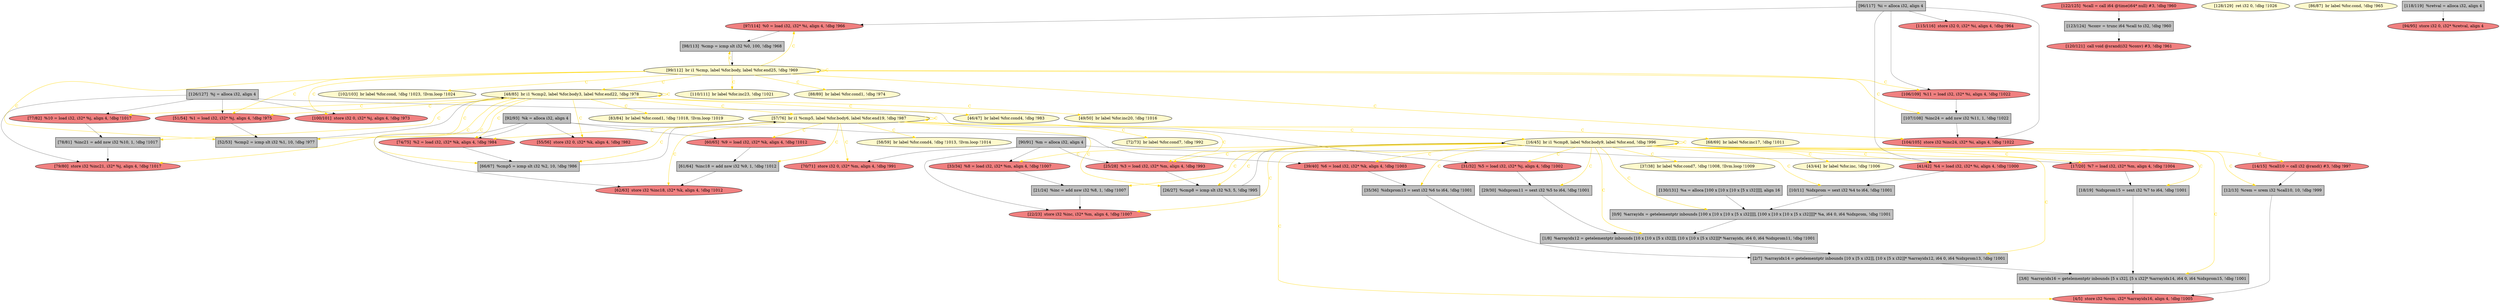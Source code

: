 
digraph G {


node146 [fillcolor=lemonchiffon,label="[43/44]  br label %for.inc, !dbg !1006",shape=ellipse,style=filled ]
node145 [fillcolor=lemonchiffon,label="[83/84]  br label %for.cond1, !dbg !1018, !llvm.loop !1019",shape=ellipse,style=filled ]
node143 [fillcolor=grey,label="[130/131]  %a = alloca [100 x [10 x [10 x [5 x i32]]]], align 16",shape=rectangle,style=filled ]
node142 [fillcolor=grey,label="[123/124]  %conv = trunc i64 %call to i32, !dbg !960",shape=rectangle,style=filled ]
node141 [fillcolor=grey,label="[2/7]  %arrayidx14 = getelementptr inbounds [10 x [5 x i32]], [10 x [5 x i32]]* %arrayidx12, i64 0, i64 %idxprom13, !dbg !1001",shape=rectangle,style=filled ]
node139 [fillcolor=lemonchiffon,label="[128/129]  ret i32 0, !dbg !1026",shape=ellipse,style=filled ]
node137 [fillcolor=lightcoral,label="[97/114]  %0 = load i32, i32* %i, align 4, !dbg !966",shape=ellipse,style=filled ]
node135 [fillcolor=lightcoral,label="[33/34]  %8 = load i32, i32* %m, align 4, !dbg !1007",shape=ellipse,style=filled ]
node133 [fillcolor=lightcoral,label="[122/125]  %call = call i64 @time(i64* null) #3, !dbg !960",shape=ellipse,style=filled ]
node131 [fillcolor=lightcoral,label="[31/32]  %5 = load i32, i32* %j, align 4, !dbg !1002",shape=ellipse,style=filled ]
node130 [fillcolor=lemonchiffon,label="[99/112]  br i1 %cmp, label %for.body, label %for.end25, !dbg !969",shape=ellipse,style=filled ]
node129 [fillcolor=grey,label="[107/108]  %inc24 = add nsw i32 %11, 1, !dbg !1022",shape=rectangle,style=filled ]
node128 [fillcolor=lightcoral,label="[60/65]  %9 = load i32, i32* %k, align 4, !dbg !1012",shape=ellipse,style=filled ]
node125 [fillcolor=grey,label="[1/8]  %arrayidx12 = getelementptr inbounds [10 x [10 x [5 x i32]]], [10 x [10 x [5 x i32]]]* %arrayidx, i64 0, i64 %idxprom11, !dbg !1001",shape=rectangle,style=filled ]
node124 [fillcolor=lemonchiffon,label="[58/59]  br label %for.cond4, !dbg !1013, !llvm.loop !1014",shape=ellipse,style=filled ]
node121 [fillcolor=grey,label="[61/64]  %inc18 = add nsw i32 %9, 1, !dbg !1012",shape=rectangle,style=filled ]
node119 [fillcolor=lightcoral,label="[106/109]  %11 = load i32, i32* %i, align 4, !dbg !1022",shape=ellipse,style=filled ]
node118 [fillcolor=lightcoral,label="[62/63]  store i32 %inc18, i32* %k, align 4, !dbg !1012",shape=ellipse,style=filled ]
node120 [fillcolor=lightcoral,label="[39/40]  %6 = load i32, i32* %k, align 4, !dbg !1003",shape=ellipse,style=filled ]
node117 [fillcolor=lightcoral,label="[77/82]  %10 = load i32, i32* %j, align 4, !dbg !1017",shape=ellipse,style=filled ]
node127 [fillcolor=lemonchiffon,label="[102/103]  br label %for.cond, !dbg !1023, !llvm.loop !1024",shape=ellipse,style=filled ]
node96 [fillcolor=lightcoral,label="[74/75]  %2 = load i32, i32* %k, align 4, !dbg !984",shape=ellipse,style=filled ]
node100 [fillcolor=lightcoral,label="[79/80]  store i32 %inc21, i32* %j, align 4, !dbg !1017",shape=ellipse,style=filled ]
node94 [fillcolor=lemonchiffon,label="[57/76]  br i1 %cmp5, label %for.body6, label %for.end19, !dbg !987",shape=ellipse,style=filled ]
node82 [fillcolor=grey,label="[3/6]  %arrayidx16 = getelementptr inbounds [5 x i32], [5 x i32]* %arrayidx14, i64 0, i64 %idxprom15, !dbg !1001",shape=rectangle,style=filled ]
node134 [fillcolor=lemonchiffon,label="[110/111]  br label %for.inc23, !dbg !1021",shape=ellipse,style=filled ]
node122 [fillcolor=grey,label="[78/81]  %inc21 = add nsw i32 %10, 1, !dbg !1017",shape=rectangle,style=filled ]
node89 [fillcolor=lemonchiffon,label="[48/85]  br i1 %cmp2, label %for.body3, label %for.end22, !dbg !978",shape=ellipse,style=filled ]
node95 [fillcolor=lemonchiffon,label="[88/89]  br label %for.cond1, !dbg !974",shape=ellipse,style=filled ]
node98 [fillcolor=lightcoral,label="[70/71]  store i32 0, i32* %m, align 4, !dbg !991",shape=ellipse,style=filled ]
node101 [fillcolor=lightcoral,label="[51/54]  %1 = load i32, i32* %j, align 4, !dbg !975",shape=ellipse,style=filled ]
node126 [fillcolor=lightcoral,label="[55/56]  store i32 0, i32* %k, align 4, !dbg !982",shape=ellipse,style=filled ]
node92 [fillcolor=lemonchiffon,label="[86/87]  br label %for.cond, !dbg !965",shape=ellipse,style=filled ]
node132 [fillcolor=grey,label="[98/113]  %cmp = icmp slt i32 %0, 100, !dbg !968",shape=rectangle,style=filled ]
node104 [fillcolor=lightcoral,label="[94/95]  store i32 0, i32* %retval, align 4",shape=ellipse,style=filled ]
node144 [fillcolor=lemonchiffon,label="[72/73]  br label %for.cond7, !dbg !992",shape=ellipse,style=filled ]
node87 [fillcolor=lemonchiffon,label="[46/47]  br label %for.cond4, !dbg !983",shape=ellipse,style=filled ]
node105 [fillcolor=lightcoral,label="[41/42]  %4 = load i32, i32* %i, align 4, !dbg !1000",shape=ellipse,style=filled ]
node116 [fillcolor=lemonchiffon,label="[68/69]  br label %for.inc17, !dbg !1011",shape=ellipse,style=filled ]
node81 [fillcolor=grey,label="[0/9]  %arrayidx = getelementptr inbounds [100 x [10 x [10 x [5 x i32]]]], [100 x [10 x [10 x [5 x i32]]]]* %a, i64 0, i64 %idxprom, !dbg !1001",shape=rectangle,style=filled ]
node136 [fillcolor=lightcoral,label="[25/28]  %3 = load i32, i32* %m, align 4, !dbg !993",shape=ellipse,style=filled ]
node84 [fillcolor=grey,label="[12/13]  %rem = srem i32 %call10, 10, !dbg !999",shape=rectangle,style=filled ]
node115 [fillcolor=grey,label="[29/30]  %idxprom11 = sext i32 %5 to i64, !dbg !1001",shape=rectangle,style=filled ]
node140 [fillcolor=lemonchiffon,label="[49/50]  br label %for.inc20, !dbg !1016",shape=ellipse,style=filled ]
node83 [fillcolor=grey,label="[10/11]  %idxprom = sext i32 %4 to i64, !dbg !1001",shape=rectangle,style=filled ]
node85 [fillcolor=lightcoral,label="[14/15]  %call10 = call i32 @rand() #3, !dbg !997",shape=ellipse,style=filled ]
node138 [fillcolor=grey,label="[126/127]  %j = alloca i32, align 4",shape=rectangle,style=filled ]
node123 [fillcolor=lightcoral,label="[115/116]  store i32 0, i32* %i, align 4, !dbg !964",shape=ellipse,style=filled ]
node90 [fillcolor=grey,label="[21/24]  %inc = add nsw i32 %8, 1, !dbg !1007",shape=rectangle,style=filled ]
node86 [fillcolor=lemonchiffon,label="[16/45]  br i1 %cmp8, label %for.body9, label %for.end, !dbg !996",shape=ellipse,style=filled ]
node103 [fillcolor=grey,label="[18/19]  %idxprom15 = sext i32 %7 to i64, !dbg !1001",shape=rectangle,style=filled ]
node112 [fillcolor=lightcoral,label="[4/5]  store i32 %rem, i32* %arrayidx16, align 4, !dbg !1005",shape=ellipse,style=filled ]
node102 [fillcolor=grey,label="[92/93]  %k = alloca i32, align 4",shape=rectangle,style=filled ]
node106 [fillcolor=grey,label="[96/117]  %i = alloca i32, align 4",shape=rectangle,style=filled ]
node113 [fillcolor=lightcoral,label="[22/23]  store i32 %inc, i32* %m, align 4, !dbg !1007",shape=ellipse,style=filled ]
node91 [fillcolor=grey,label="[66/67]  %cmp5 = icmp slt i32 %2, 10, !dbg !986",shape=rectangle,style=filled ]
node97 [fillcolor=grey,label="[90/91]  %m = alloca i32, align 4",shape=rectangle,style=filled ]
node107 [fillcolor=lightcoral,label="[104/105]  store i32 %inc24, i32* %i, align 4, !dbg !1022",shape=ellipse,style=filled ]
node108 [fillcolor=grey,label="[118/119]  %retval = alloca i32, align 4",shape=rectangle,style=filled ]
node109 [fillcolor=lightcoral,label="[100/101]  store i32 0, i32* %j, align 4, !dbg !973",shape=ellipse,style=filled ]
node93 [fillcolor=grey,label="[52/53]  %cmp2 = icmp slt i32 %1, 10, !dbg !977",shape=rectangle,style=filled ]
node88 [fillcolor=grey,label="[26/27]  %cmp8 = icmp slt i32 %3, 5, !dbg !995",shape=rectangle,style=filled ]
node114 [fillcolor=lightcoral,label="[120/121]  call void @srand(i32 %conv) #3, !dbg !961",shape=ellipse,style=filled ]
node110 [fillcolor=lightcoral,label="[17/20]  %7 = load i32, i32* %m, align 4, !dbg !1004",shape=ellipse,style=filled ]
node99 [fillcolor=lemonchiffon,label="[37/38]  br label %for.cond7, !dbg !1008, !llvm.loop !1009",shape=ellipse,style=filled ]
node111 [fillcolor=grey,label="[35/36]  %idxprom13 = sext i32 %6 to i64, !dbg !1001",shape=rectangle,style=filled ]

node86->node146 [style=solid,color=gold,label="C",penwidth=1.0,fontcolor=gold ]
node89->node126 [style=solid,color=gold,label="C",penwidth=1.0,fontcolor=gold ]
node86->node84 [style=solid,color=gold,label="C",penwidth=1.0,fontcolor=gold ]
node84->node112 [style=solid,color=black,label="",penwidth=0.5,fontcolor=black ]
node86->node135 [style=solid,color=gold,label="C",penwidth=1.0,fontcolor=gold ]
node102->node120 [style=solid,color=black,label="",penwidth=0.5,fontcolor=black ]
node89->node117 [style=solid,color=gold,label="C",penwidth=1.0,fontcolor=gold ]
node89->node100 [style=solid,color=gold,label="C",penwidth=1.0,fontcolor=gold ]
node105->node83 [style=solid,color=black,label="",penwidth=0.5,fontcolor=black ]
node89->node101 [style=solid,color=gold,label="C",penwidth=1.0,fontcolor=gold ]
node108->node104 [style=solid,color=black,label="",penwidth=0.5,fontcolor=black ]
node106->node107 [style=solid,color=black,label="",penwidth=0.5,fontcolor=black ]
node86->node112 [style=solid,color=gold,label="C",penwidth=1.0,fontcolor=gold ]
node106->node123 [style=solid,color=black,label="",penwidth=0.5,fontcolor=black ]
node90->node113 [style=solid,color=black,label="",penwidth=0.5,fontcolor=black ]
node102->node96 [style=solid,color=black,label="",penwidth=0.5,fontcolor=black ]
node88->node86 [style=solid,color=black,label="",penwidth=0.5,fontcolor=black ]
node138->node109 [style=solid,color=black,label="",penwidth=0.5,fontcolor=black ]
node86->node88 [style=solid,color=gold,label="C",penwidth=1.0,fontcolor=gold ]
node121->node118 [style=solid,color=black,label="",penwidth=0.5,fontcolor=black ]
node86->node141 [style=solid,color=gold,label="C",penwidth=1.0,fontcolor=gold ]
node130->node109 [style=solid,color=gold,label="C",penwidth=1.0,fontcolor=gold ]
node129->node107 [style=solid,color=black,label="",penwidth=0.5,fontcolor=black ]
node106->node105 [style=solid,color=black,label="",penwidth=0.5,fontcolor=black ]
node86->node125 [style=solid,color=gold,label="C",penwidth=1.0,fontcolor=gold ]
node89->node122 [style=solid,color=gold,label="C",penwidth=1.0,fontcolor=gold ]
node142->node114 [style=solid,color=black,label="",penwidth=0.5,fontcolor=black ]
node86->node82 [style=solid,color=gold,label="C",penwidth=1.0,fontcolor=gold ]
node128->node121 [style=solid,color=black,label="",penwidth=0.5,fontcolor=black ]
node102->node118 [style=solid,color=black,label="",penwidth=0.5,fontcolor=black ]
node89->node96 [style=solid,color=gold,label="C",penwidth=1.0,fontcolor=gold ]
node81->node125 [style=solid,color=black,label="",penwidth=0.5,fontcolor=black ]
node119->node129 [style=solid,color=black,label="",penwidth=0.5,fontcolor=black ]
node86->node111 [style=solid,color=gold,label="C",penwidth=1.0,fontcolor=gold ]
node86->node90 [style=solid,color=gold,label="C",penwidth=1.0,fontcolor=gold ]
node103->node82 [style=solid,color=black,label="",penwidth=0.5,fontcolor=black ]
node125->node141 [style=solid,color=black,label="",penwidth=0.5,fontcolor=black ]
node130->node129 [style=solid,color=gold,label="C",penwidth=1.0,fontcolor=gold ]
node89->node93 [style=solid,color=gold,label="C",penwidth=1.0,fontcolor=gold ]
node130->node101 [style=solid,color=gold,label="C",penwidth=1.0,fontcolor=gold ]
node137->node132 [style=solid,color=black,label="",penwidth=0.5,fontcolor=black ]
node94->node118 [style=solid,color=gold,label="C",penwidth=1.0,fontcolor=gold ]
node86->node99 [style=solid,color=gold,label="C",penwidth=1.0,fontcolor=gold ]
node94->node96 [style=solid,color=gold,label="C",penwidth=1.0,fontcolor=gold ]
node130->node130 [style=solid,color=gold,label="C",penwidth=1.0,fontcolor=gold ]
node102->node128 [style=solid,color=black,label="",penwidth=0.5,fontcolor=black ]
node130->node127 [style=solid,color=gold,label="C",penwidth=1.0,fontcolor=gold ]
node86->node110 [style=solid,color=gold,label="C",penwidth=1.0,fontcolor=gold ]
node89->node91 [style=solid,color=gold,label="C",penwidth=1.0,fontcolor=gold ]
node122->node100 [style=solid,color=black,label="",penwidth=0.5,fontcolor=black ]
node130->node93 [style=solid,color=gold,label="C",penwidth=1.0,fontcolor=gold ]
node89->node94 [style=solid,color=gold,label="C",penwidth=1.0,fontcolor=gold ]
node101->node93 [style=solid,color=black,label="",penwidth=0.5,fontcolor=black ]
node86->node136 [style=solid,color=gold,label="C",penwidth=1.0,fontcolor=gold ]
node86->node86 [style=solid,color=gold,label="C",penwidth=1.0,fontcolor=gold ]
node106->node137 [style=solid,color=black,label="",penwidth=0.5,fontcolor=black ]
node94->node136 [style=solid,color=gold,label="C",penwidth=1.0,fontcolor=gold ]
node130->node89 [style=solid,color=gold,label="C",penwidth=1.0,fontcolor=gold ]
node106->node119 [style=solid,color=black,label="",penwidth=0.5,fontcolor=black ]
node89->node145 [style=solid,color=gold,label="C",penwidth=1.0,fontcolor=gold ]
node86->node131 [style=solid,color=gold,label="C",penwidth=1.0,fontcolor=gold ]
node94->node86 [style=solid,color=gold,label="C",penwidth=1.0,fontcolor=gold ]
node89->node140 [style=solid,color=gold,label="C",penwidth=1.0,fontcolor=gold ]
node94->node116 [style=solid,color=gold,label="C",penwidth=1.0,fontcolor=gold ]
node130->node137 [style=solid,color=gold,label="C",penwidth=1.0,fontcolor=gold ]
node85->node84 [style=solid,color=black,label="",penwidth=0.5,fontcolor=black ]
node94->node98 [style=solid,color=gold,label="C",penwidth=1.0,fontcolor=gold ]
node130->node95 [style=solid,color=gold,label="C",penwidth=1.0,fontcolor=gold ]
node130->node119 [style=solid,color=gold,label="C",penwidth=1.0,fontcolor=gold ]
node94->node121 [style=solid,color=gold,label="C",penwidth=1.0,fontcolor=gold ]
node97->node110 [style=solid,color=black,label="",penwidth=0.5,fontcolor=black ]
node89->node87 [style=solid,color=gold,label="C",penwidth=1.0,fontcolor=gold ]
node117->node122 [style=solid,color=black,label="",penwidth=0.5,fontcolor=black ]
node86->node81 [style=solid,color=gold,label="C",penwidth=1.0,fontcolor=gold ]
node96->node91 [style=solid,color=black,label="",penwidth=0.5,fontcolor=black ]
node91->node94 [style=solid,color=black,label="",penwidth=0.5,fontcolor=black ]
node110->node103 [style=solid,color=black,label="",penwidth=0.5,fontcolor=black ]
node130->node107 [style=solid,color=gold,label="C",penwidth=1.0,fontcolor=gold ]
node130->node132 [style=solid,color=gold,label="C",penwidth=1.0,fontcolor=gold ]
node115->node125 [style=solid,color=black,label="",penwidth=0.5,fontcolor=black ]
node132->node130 [style=solid,color=black,label="",penwidth=0.5,fontcolor=black ]
node138->node131 [style=solid,color=black,label="",penwidth=0.5,fontcolor=black ]
node111->node141 [style=solid,color=black,label="",penwidth=0.5,fontcolor=black ]
node120->node111 [style=solid,color=black,label="",penwidth=0.5,fontcolor=black ]
node138->node117 [style=solid,color=black,label="",penwidth=0.5,fontcolor=black ]
node83->node81 [style=solid,color=black,label="",penwidth=0.5,fontcolor=black ]
node97->node136 [style=solid,color=black,label="",penwidth=0.5,fontcolor=black ]
node82->node112 [style=solid,color=black,label="",penwidth=0.5,fontcolor=black ]
node130->node134 [style=solid,color=gold,label="C",penwidth=1.0,fontcolor=gold ]
node86->node120 [style=solid,color=gold,label="C",penwidth=1.0,fontcolor=gold ]
node86->node105 [style=solid,color=gold,label="C",penwidth=1.0,fontcolor=gold ]
node97->node135 [style=solid,color=black,label="",penwidth=0.5,fontcolor=black ]
node94->node128 [style=solid,color=gold,label="C",penwidth=1.0,fontcolor=gold ]
node135->node90 [style=solid,color=black,label="",penwidth=0.5,fontcolor=black ]
node86->node83 [style=solid,color=gold,label="C",penwidth=1.0,fontcolor=gold ]
node97->node113 [style=solid,color=black,label="",penwidth=0.5,fontcolor=black ]
node86->node85 [style=solid,color=gold,label="C",penwidth=1.0,fontcolor=gold ]
node102->node126 [style=solid,color=black,label="",penwidth=0.5,fontcolor=black ]
node94->node94 [style=solid,color=gold,label="C",penwidth=1.0,fontcolor=gold ]
node86->node103 [style=solid,color=gold,label="C",penwidth=1.0,fontcolor=gold ]
node138->node100 [style=solid,color=black,label="",penwidth=0.5,fontcolor=black ]
node131->node115 [style=solid,color=black,label="",penwidth=0.5,fontcolor=black ]
node93->node89 [style=solid,color=black,label="",penwidth=0.5,fontcolor=black ]
node86->node113 [style=solid,color=gold,label="C",penwidth=1.0,fontcolor=gold ]
node94->node91 [style=solid,color=gold,label="C",penwidth=1.0,fontcolor=gold ]
node138->node101 [style=solid,color=black,label="",penwidth=0.5,fontcolor=black ]
node89->node89 [style=solid,color=gold,label="C",penwidth=1.0,fontcolor=gold ]
node86->node115 [style=solid,color=gold,label="C",penwidth=1.0,fontcolor=gold ]
node94->node124 [style=solid,color=gold,label="C",penwidth=1.0,fontcolor=gold ]
node133->node142 [style=solid,color=black,label="",penwidth=0.5,fontcolor=black ]
node141->node82 [style=solid,color=black,label="",penwidth=0.5,fontcolor=black ]
node97->node98 [style=solid,color=black,label="",penwidth=0.5,fontcolor=black ]
node94->node88 [style=solid,color=gold,label="C",penwidth=1.0,fontcolor=gold ]
node143->node81 [style=solid,color=black,label="",penwidth=0.5,fontcolor=black ]
node94->node144 [style=solid,color=gold,label="C",penwidth=1.0,fontcolor=gold ]
node136->node88 [style=solid,color=black,label="",penwidth=0.5,fontcolor=black ]


}

